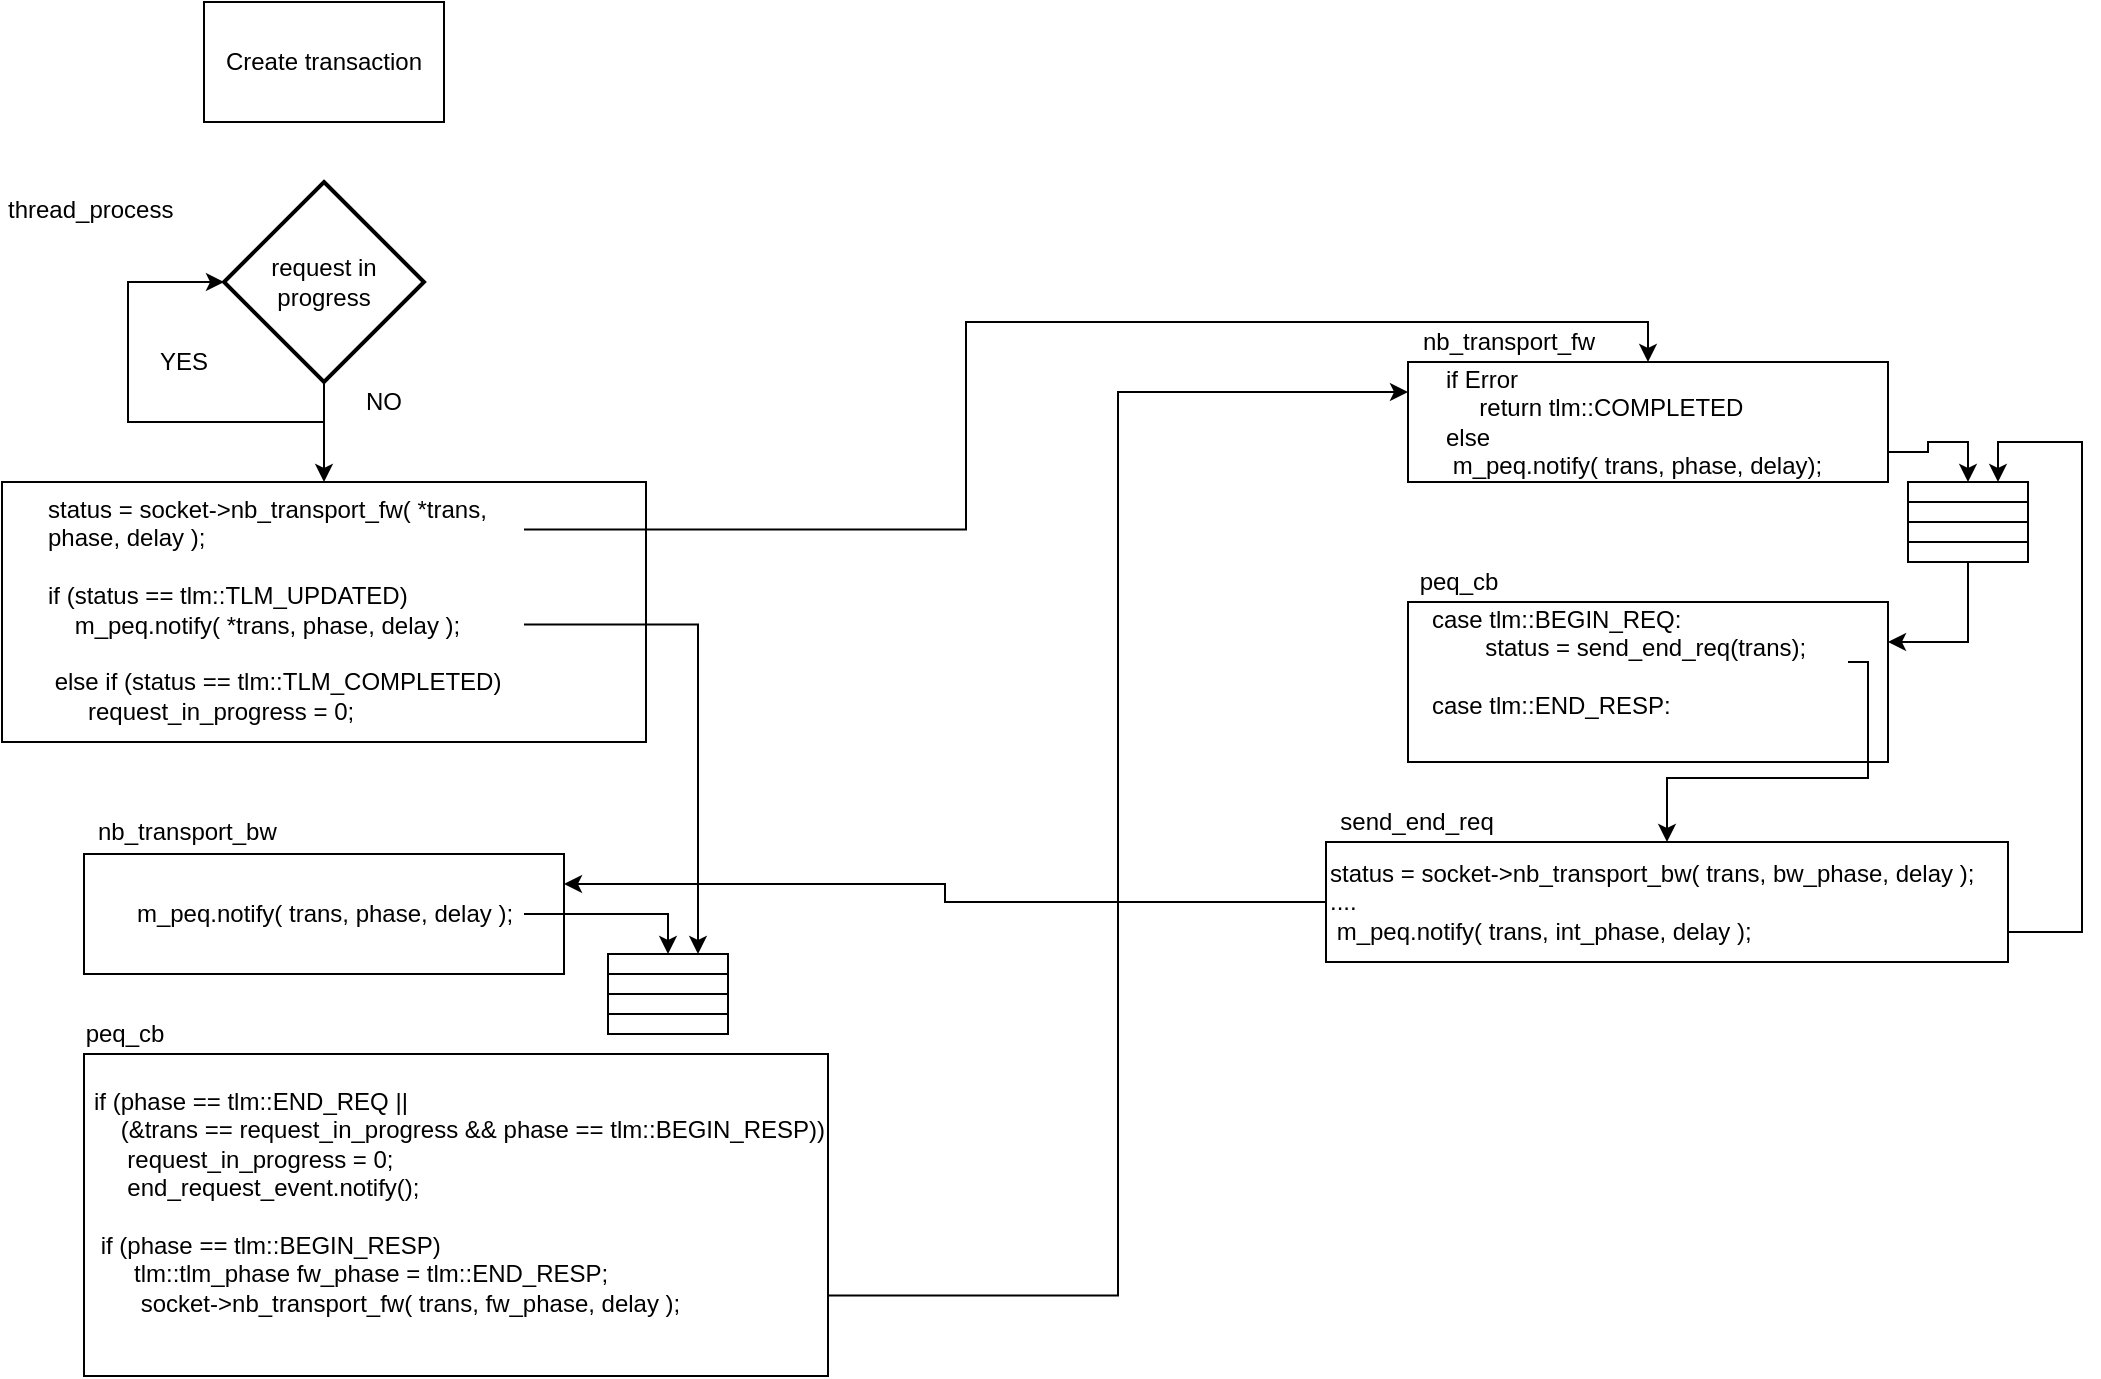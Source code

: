 <mxfile version="12.3.2" type="device" pages="1"><diagram id="klxN8ssfEDrzmBZLZoVK" name="Page-1"><mxGraphModel dx="1102" dy="880" grid="1" gridSize="10" guides="1" tooltips="1" connect="1" arrows="1" fold="1" page="1" pageScale="1" pageWidth="1169" pageHeight="827" math="0" shadow="0"><root><mxCell id="0"/><mxCell id="1" parent="0"/><mxCell id="fD8TrxIbaAEPWFN15pck-19" style="edgeStyle=orthogonalEdgeStyle;rounded=0;orthogonalLoop=1;jettySize=auto;html=1;entryX=0.5;entryY=0;entryDx=0;entryDy=0;" edge="1" parent="1" source="fD8TrxIbaAEPWFN15pck-12" target="fD8TrxIbaAEPWFN15pck-13"><mxGeometry relative="1" as="geometry"><Array as="points"><mxPoint x="1023" y="265"/><mxPoint x="1023" y="260"/><mxPoint x="1043" y="260"/></Array></mxGeometry></mxCell><mxCell id="fD8TrxIbaAEPWFN15pck-17" value="" style="rounded=0;whiteSpace=wrap;html=1;" vertex="1" parent="1"><mxGeometry x="763" y="220" width="240" height="60" as="geometry"/></mxCell><mxCell id="fD8TrxIbaAEPWFN15pck-1" value="" style="rounded=0;whiteSpace=wrap;html=1;" vertex="1" parent="1"><mxGeometry x="161" y="40" width="120" height="60" as="geometry"/></mxCell><mxCell id="fD8TrxIbaAEPWFN15pck-2" value="Create transaction" style="text;html=1;strokeColor=none;fillColor=none;align=center;verticalAlign=middle;whiteSpace=wrap;rounded=0;" vertex="1" parent="1"><mxGeometry x="161" y="60" width="120" height="20" as="geometry"/></mxCell><mxCell id="fD8TrxIbaAEPWFN15pck-8" style="edgeStyle=orthogonalEdgeStyle;rounded=0;orthogonalLoop=1;jettySize=auto;html=1;exitX=0.5;exitY=1;exitDx=0;exitDy=0;exitPerimeter=0;entryX=0.5;entryY=0;entryDx=0;entryDy=0;" edge="1" parent="1" source="fD8TrxIbaAEPWFN15pck-3" target="fD8TrxIbaAEPWFN15pck-7"><mxGeometry relative="1" as="geometry"/></mxCell><mxCell id="fD8TrxIbaAEPWFN15pck-3" value="request in progress" style="strokeWidth=2;html=1;shape=mxgraph.flowchart.decision;whiteSpace=wrap;" vertex="1" parent="1"><mxGeometry x="171" y="130" width="100" height="100" as="geometry"/></mxCell><mxCell id="fD8TrxIbaAEPWFN15pck-4" style="edgeStyle=orthogonalEdgeStyle;rounded=0;orthogonalLoop=1;jettySize=auto;html=1;exitX=0.5;exitY=1;exitDx=0;exitDy=0;exitPerimeter=0;entryX=0;entryY=0.5;entryDx=0;entryDy=0;entryPerimeter=0;" edge="1" parent="1" source="fD8TrxIbaAEPWFN15pck-3" target="fD8TrxIbaAEPWFN15pck-3"><mxGeometry relative="1" as="geometry"><Array as="points"><mxPoint x="221" y="250"/><mxPoint x="123" y="250"/><mxPoint x="123" y="180"/></Array></mxGeometry></mxCell><mxCell id="fD8TrxIbaAEPWFN15pck-5" value="YES" style="text;html=1;strokeColor=none;fillColor=none;align=center;verticalAlign=middle;whiteSpace=wrap;rounded=0;" vertex="1" parent="1"><mxGeometry x="131" y="210" width="40" height="20" as="geometry"/></mxCell><mxCell id="fD8TrxIbaAEPWFN15pck-6" value="NO" style="text;html=1;strokeColor=none;fillColor=none;align=center;verticalAlign=middle;whiteSpace=wrap;rounded=0;" vertex="1" parent="1"><mxGeometry x="231" y="230" width="40" height="20" as="geometry"/></mxCell><mxCell id="fD8TrxIbaAEPWFN15pck-7" value="" style="rounded=0;whiteSpace=wrap;html=1;" vertex="1" parent="1"><mxGeometry x="60" y="280" width="322" height="130" as="geometry"/></mxCell><mxCell id="fD8TrxIbaAEPWFN15pck-10" value="nb_transport_fw" style="text;html=1;align=center;verticalAlign=middle;resizable=0;points=[];;autosize=1;" vertex="1" parent="1"><mxGeometry x="763" y="200" width="100" height="20" as="geometry"/></mxCell><mxCell id="fD8TrxIbaAEPWFN15pck-12" value="if Error&lt;br&gt;&amp;nbsp; &amp;nbsp; &amp;nbsp;return tlm::COMPLETED&lt;br&gt;else&lt;br&gt;&amp;nbsp;m_peq.notify( trans, phase, delay);" style="text;html=1;strokeColor=none;fillColor=none;align=left;verticalAlign=middle;whiteSpace=wrap;rounded=0;" vertex="1" parent="1"><mxGeometry x="780" y="220" width="203" height="60" as="geometry"/></mxCell><mxCell id="fD8TrxIbaAEPWFN15pck-18" value="" style="group" vertex="1" connectable="0" parent="1"><mxGeometry x="1013" y="280" width="60" height="40" as="geometry"/></mxCell><mxCell id="fD8TrxIbaAEPWFN15pck-13" value="" style="rounded=0;whiteSpace=wrap;html=1;" vertex="1" parent="fD8TrxIbaAEPWFN15pck-18"><mxGeometry width="60" height="10" as="geometry"/></mxCell><mxCell id="fD8TrxIbaAEPWFN15pck-14" value="" style="rounded=0;whiteSpace=wrap;html=1;" vertex="1" parent="fD8TrxIbaAEPWFN15pck-18"><mxGeometry y="10" width="60" height="10" as="geometry"/></mxCell><mxCell id="fD8TrxIbaAEPWFN15pck-15" value="" style="rounded=0;whiteSpace=wrap;html=1;" vertex="1" parent="fD8TrxIbaAEPWFN15pck-18"><mxGeometry y="20" width="60" height="10" as="geometry"/></mxCell><mxCell id="fD8TrxIbaAEPWFN15pck-16" value="" style="rounded=0;whiteSpace=wrap;html=1;" vertex="1" parent="fD8TrxIbaAEPWFN15pck-18"><mxGeometry y="30" width="60" height="10" as="geometry"/></mxCell><mxCell id="fD8TrxIbaAEPWFN15pck-20" value="" style="rounded=0;whiteSpace=wrap;html=1;" vertex="1" parent="1"><mxGeometry x="763" y="340" width="240" height="80" as="geometry"/></mxCell><mxCell id="fD8TrxIbaAEPWFN15pck-21" value="peq_cb" style="text;html=1;align=center;verticalAlign=middle;resizable=0;points=[];;autosize=1;" vertex="1" parent="1"><mxGeometry x="763" y="320" width="50" height="20" as="geometry"/></mxCell><mxCell id="fD8TrxIbaAEPWFN15pck-23" style="edgeStyle=orthogonalEdgeStyle;rounded=0;orthogonalLoop=1;jettySize=auto;html=1;exitX=0.5;exitY=1;exitDx=0;exitDy=0;entryX=1;entryY=0.25;entryDx=0;entryDy=0;" edge="1" parent="1" source="fD8TrxIbaAEPWFN15pck-16" target="fD8TrxIbaAEPWFN15pck-20"><mxGeometry relative="1" as="geometry"/></mxCell><mxCell id="fD8TrxIbaAEPWFN15pck-24" value="case tlm::BEGIN_REQ:&lt;br&gt;&amp;nbsp; &amp;nbsp; &amp;nbsp; &amp;nbsp; status = send_end_req(trans);&lt;br&gt;&lt;br&gt;case tlm::END_RESP:" style="text;html=1;strokeColor=none;fillColor=none;align=left;verticalAlign=middle;whiteSpace=wrap;rounded=0;" vertex="1" parent="1"><mxGeometry x="773" y="345" width="210" height="50" as="geometry"/></mxCell><mxCell id="fD8TrxIbaAEPWFN15pck-43" style="edgeStyle=orthogonalEdgeStyle;rounded=0;orthogonalLoop=1;jettySize=auto;html=1;exitX=0;exitY=0.5;exitDx=0;exitDy=0;entryX=1;entryY=0.25;entryDx=0;entryDy=0;" edge="1" parent="1" source="fD8TrxIbaAEPWFN15pck-25" target="fD8TrxIbaAEPWFN15pck-28"><mxGeometry relative="1" as="geometry"/></mxCell><mxCell id="fD8TrxIbaAEPWFN15pck-50" style="edgeStyle=orthogonalEdgeStyle;rounded=0;orthogonalLoop=1;jettySize=auto;html=1;exitX=1;exitY=0.75;exitDx=0;exitDy=0;entryX=0.75;entryY=0;entryDx=0;entryDy=0;" edge="1" parent="1" source="fD8TrxIbaAEPWFN15pck-25" target="fD8TrxIbaAEPWFN15pck-13"><mxGeometry relative="1" as="geometry"><Array as="points"><mxPoint x="1100" y="505"/><mxPoint x="1100" y="260"/><mxPoint x="1058" y="260"/></Array></mxGeometry></mxCell><mxCell id="fD8TrxIbaAEPWFN15pck-25" value="status = socket-&amp;gt;nb_transport_bw( trans, bw_phase, delay );&lt;br&gt;....&lt;br&gt;&amp;nbsp;m_peq.notify( trans, int_phase, delay );&lt;br&gt;" style="rounded=0;whiteSpace=wrap;html=1;align=left;" vertex="1" parent="1"><mxGeometry x="722" y="460" width="341" height="60" as="geometry"/></mxCell><mxCell id="fD8TrxIbaAEPWFN15pck-26" style="edgeStyle=orthogonalEdgeStyle;rounded=0;orthogonalLoop=1;jettySize=auto;html=1;entryX=0.5;entryY=0;entryDx=0;entryDy=0;" edge="1" parent="1" source="fD8TrxIbaAEPWFN15pck-24" target="fD8TrxIbaAEPWFN15pck-25"><mxGeometry relative="1" as="geometry"><Array as="points"><mxPoint x="993" y="370"/><mxPoint x="993" y="428"/><mxPoint x="893" y="428"/></Array></mxGeometry></mxCell><mxCell id="fD8TrxIbaAEPWFN15pck-27" value="send_end_req" style="text;html=1;align=center;verticalAlign=middle;resizable=0;points=[];;autosize=1;" vertex="1" parent="1"><mxGeometry x="722" y="440" width="90" height="20" as="geometry"/></mxCell><mxCell id="fD8TrxIbaAEPWFN15pck-28" value="" style="rounded=0;whiteSpace=wrap;html=1;" vertex="1" parent="1"><mxGeometry x="101" y="466" width="240" height="60" as="geometry"/></mxCell><mxCell id="fD8TrxIbaAEPWFN15pck-31" value="nb_transport_bw" style="text;html=1;" vertex="1" parent="1"><mxGeometry x="106" y="441" width="110" height="30" as="geometry"/></mxCell><mxCell id="fD8TrxIbaAEPWFN15pck-33" value="" style="group" vertex="1" connectable="0" parent="1"><mxGeometry x="363" y="516" width="60" height="40" as="geometry"/></mxCell><mxCell id="fD8TrxIbaAEPWFN15pck-34" value="" style="rounded=0;whiteSpace=wrap;html=1;" vertex="1" parent="fD8TrxIbaAEPWFN15pck-33"><mxGeometry width="60" height="10" as="geometry"/></mxCell><mxCell id="fD8TrxIbaAEPWFN15pck-35" value="" style="rounded=0;whiteSpace=wrap;html=1;" vertex="1" parent="fD8TrxIbaAEPWFN15pck-33"><mxGeometry y="10" width="60" height="10" as="geometry"/></mxCell><mxCell id="fD8TrxIbaAEPWFN15pck-36" value="" style="rounded=0;whiteSpace=wrap;html=1;" vertex="1" parent="fD8TrxIbaAEPWFN15pck-33"><mxGeometry y="20" width="60" height="10" as="geometry"/></mxCell><mxCell id="fD8TrxIbaAEPWFN15pck-37" value="" style="rounded=0;whiteSpace=wrap;html=1;" vertex="1" parent="fD8TrxIbaAEPWFN15pck-33"><mxGeometry y="30" width="60" height="10" as="geometry"/></mxCell><mxCell id="fD8TrxIbaAEPWFN15pck-39" style="edgeStyle=orthogonalEdgeStyle;rounded=0;orthogonalLoop=1;jettySize=auto;html=1;entryX=0.5;entryY=0;entryDx=0;entryDy=0;" edge="1" parent="1" source="fD8TrxIbaAEPWFN15pck-38" target="fD8TrxIbaAEPWFN15pck-34"><mxGeometry relative="1" as="geometry"/></mxCell><mxCell id="fD8TrxIbaAEPWFN15pck-38" value="m_peq.notify( trans, phase, delay );" style="text;html=1;align=center;verticalAlign=middle;resizable=0;points=[];;autosize=1;" vertex="1" parent="1"><mxGeometry x="121" y="486" width="200" height="20" as="geometry"/></mxCell><mxCell id="fD8TrxIbaAEPWFN15pck-44" style="edgeStyle=orthogonalEdgeStyle;rounded=0;orthogonalLoop=1;jettySize=auto;html=1;exitX=1;exitY=0.75;exitDx=0;exitDy=0;entryX=0;entryY=0.25;entryDx=0;entryDy=0;" edge="1" parent="1" source="fD8TrxIbaAEPWFN15pck-40" target="fD8TrxIbaAEPWFN15pck-17"><mxGeometry relative="1" as="geometry"/></mxCell><mxCell id="fD8TrxIbaAEPWFN15pck-40" value="" style="rounded=0;whiteSpace=wrap;html=1;" vertex="1" parent="1"><mxGeometry x="101" y="566" width="372" height="161" as="geometry"/></mxCell><mxCell id="fD8TrxIbaAEPWFN15pck-41" value="peq_cb" style="text;html=1;align=center;verticalAlign=middle;resizable=0;points=[];;autosize=1;" vertex="1" parent="1"><mxGeometry x="96" y="546" width="50" height="20" as="geometry"/></mxCell><mxCell id="fD8TrxIbaAEPWFN15pck-42" value="if (phase == tlm::END_REQ || &lt;br&gt;&amp;nbsp; &amp;nbsp; (&amp;amp;trans == request_in_progress &amp;amp;&amp;amp; phase == tlm::BEGIN_RESP))&lt;br&gt;&lt;div&gt;&amp;nbsp; &amp;nbsp; &amp;nbsp;request_in_progress = 0;&lt;/div&gt;&lt;div&gt;&amp;nbsp; &amp;nbsp; &amp;nbsp;end_request_event.notify();&lt;/div&gt;&lt;div&gt;&lt;br&gt;&lt;/div&gt;&lt;div&gt;&amp;nbsp;if (phase == tlm::BEGIN_RESP)&lt;br&gt;&lt;/div&gt;&lt;div&gt;&amp;nbsp; &amp;nbsp; &amp;nbsp; tlm::tlm_phase fw_phase = tlm::END_RESP;&lt;/div&gt;&lt;div&gt;&amp;nbsp; &amp;nbsp; &amp;nbsp; &amp;nbsp;socket-&amp;gt;nb_transport_fw( trans, fw_phase, delay );&amp;nbsp; &amp;nbsp; &amp;nbsp; &amp;nbsp;&lt;/div&gt;" style="text;html=1;align=left;verticalAlign=middle;resizable=0;points=[];;autosize=1;" vertex="1" parent="1"><mxGeometry x="104" y="580" width="380" height="120" as="geometry"/></mxCell><mxCell id="fD8TrxIbaAEPWFN15pck-45" value="thread_process" style="text;html=1;" vertex="1" parent="1"><mxGeometry x="61" y="130" width="110" height="30" as="geometry"/></mxCell><mxCell id="fD8TrxIbaAEPWFN15pck-49" style="edgeStyle=orthogonalEdgeStyle;rounded=0;orthogonalLoop=1;jettySize=auto;html=1;exitX=1;exitY=0.75;exitDx=0;exitDy=0;entryX=0.75;entryY=0;entryDx=0;entryDy=0;" edge="1" parent="1" source="fD8TrxIbaAEPWFN15pck-47" target="fD8TrxIbaAEPWFN15pck-34"><mxGeometry relative="1" as="geometry"/></mxCell><mxCell id="fD8TrxIbaAEPWFN15pck-47" value="&lt;span style=&quot;text-align: center ; white-space: normal&quot;&gt;status = socket-&amp;gt;nb_transport_fw( *trans, phase, delay );&amp;nbsp; &amp;nbsp; &amp;nbsp;&lt;/span&gt;&lt;br&gt;&lt;br&gt;if (status == tlm::TLM_UPDATED)&lt;br&gt;&amp;nbsp; &amp;nbsp; m_peq.notify( *trans, phase, delay );&lt;br&gt;&lt;br&gt;&amp;nbsp;else if (status == tlm::TLM_COMPLETED)&lt;br&gt;&amp;nbsp; &amp;nbsp; &amp;nbsp; request_in_progress = 0;&lt;br&gt;&amp;nbsp; &amp;nbsp; &amp;nbsp;" style="text;html=1;" vertex="1" parent="1"><mxGeometry x="81" y="280" width="240" height="95" as="geometry"/></mxCell><mxCell id="fD8TrxIbaAEPWFN15pck-11" style="edgeStyle=orthogonalEdgeStyle;rounded=0;orthogonalLoop=1;jettySize=auto;html=1;exitX=1;exitY=0.25;exitDx=0;exitDy=0;entryX=0.5;entryY=0;entryDx=0;entryDy=0;" edge="1" parent="1" source="fD8TrxIbaAEPWFN15pck-47" target="fD8TrxIbaAEPWFN15pck-17"><mxGeometry relative="1" as="geometry"><mxPoint x="843" y="219.897" as="targetPoint"/></mxGeometry></mxCell></root></mxGraphModel></diagram></mxfile>